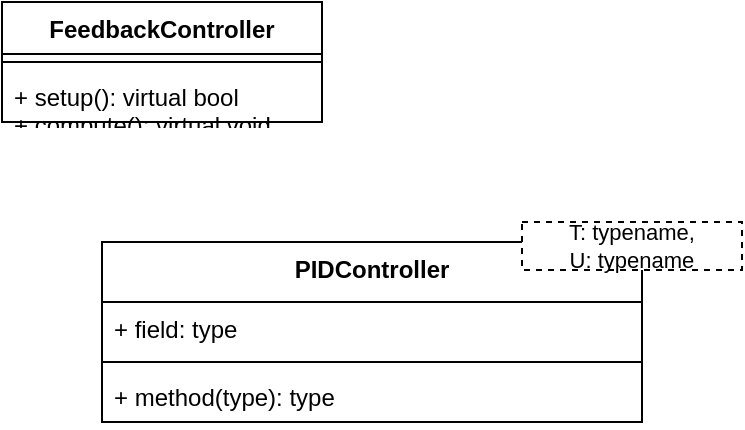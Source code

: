 <mxfile version="24.2.7" type="github">
  <diagram name="Page-1" id="KFsY79JGW7OIFpEs8pLU">
    <mxGraphModel dx="598" dy="290" grid="1" gridSize="10" guides="1" tooltips="1" connect="1" arrows="1" fold="1" page="1" pageScale="1" pageWidth="850" pageHeight="1100" math="0" shadow="0">
      <root>
        <mxCell id="0" />
        <mxCell id="1" parent="0" />
        <mxCell id="GJ6rvG1zgliPvVbf_JiR-2" value="FeedbackController" style="swimlane;fontStyle=1;align=center;verticalAlign=top;childLayout=stackLayout;horizontal=1;startSize=26;horizontalStack=0;resizeParent=1;resizeParentMax=0;resizeLast=0;collapsible=1;marginBottom=0;whiteSpace=wrap;html=1;" vertex="1" parent="1">
          <mxGeometry x="220" y="130" width="160" height="60" as="geometry" />
        </mxCell>
        <mxCell id="GJ6rvG1zgliPvVbf_JiR-4" value="" style="line;strokeWidth=1;fillColor=none;align=left;verticalAlign=middle;spacingTop=-1;spacingLeft=3;spacingRight=3;rotatable=0;labelPosition=right;points=[];portConstraint=eastwest;strokeColor=inherit;" vertex="1" parent="GJ6rvG1zgliPvVbf_JiR-2">
          <mxGeometry y="26" width="160" height="8" as="geometry" />
        </mxCell>
        <mxCell id="GJ6rvG1zgliPvVbf_JiR-5" value="&lt;div&gt;+ setup(): virtual bool&lt;/div&gt;&lt;div&gt;+ compute(): virtual void&lt;br&gt;&lt;/div&gt;" style="text;strokeColor=none;fillColor=none;align=left;verticalAlign=top;spacingLeft=4;spacingRight=4;overflow=hidden;rotatable=0;points=[[0,0.5],[1,0.5]];portConstraint=eastwest;whiteSpace=wrap;html=1;" vertex="1" parent="GJ6rvG1zgliPvVbf_JiR-2">
          <mxGeometry y="34" width="160" height="26" as="geometry" />
        </mxCell>
        <mxCell id="GJ6rvG1zgliPvVbf_JiR-6" value="PIDController" style="swimlane;fontStyle=1;align=center;verticalAlign=top;childLayout=stackLayout;horizontal=1;startSize=30;horizontalStack=0;resizeParent=1;resizeParentMax=0;resizeLast=0;collapsible=1;marginBottom=0;whiteSpace=wrap;html=1;" vertex="1" parent="1">
          <mxGeometry x="270" y="250" width="270" height="90" as="geometry" />
        </mxCell>
        <mxCell id="GJ6rvG1zgliPvVbf_JiR-7" value="+ field: type" style="text;strokeColor=none;fillColor=none;align=left;verticalAlign=top;spacingLeft=4;spacingRight=4;overflow=hidden;rotatable=0;points=[[0,0.5],[1,0.5]];portConstraint=eastwest;whiteSpace=wrap;html=1;" vertex="1" parent="GJ6rvG1zgliPvVbf_JiR-6">
          <mxGeometry y="30" width="270" height="26" as="geometry" />
        </mxCell>
        <mxCell id="GJ6rvG1zgliPvVbf_JiR-8" value="" style="line;strokeWidth=1;fillColor=none;align=left;verticalAlign=middle;spacingTop=-1;spacingLeft=3;spacingRight=3;rotatable=0;labelPosition=right;points=[];portConstraint=eastwest;strokeColor=inherit;" vertex="1" parent="GJ6rvG1zgliPvVbf_JiR-6">
          <mxGeometry y="56" width="270" height="8" as="geometry" />
        </mxCell>
        <mxCell id="GJ6rvG1zgliPvVbf_JiR-9" value="+ method(type): type" style="text;strokeColor=none;fillColor=none;align=left;verticalAlign=top;spacingLeft=4;spacingRight=4;overflow=hidden;rotatable=0;points=[[0,0.5],[1,0.5]];portConstraint=eastwest;whiteSpace=wrap;html=1;" vertex="1" parent="GJ6rvG1zgliPvVbf_JiR-6">
          <mxGeometry y="64" width="270" height="26" as="geometry" />
        </mxCell>
        <mxCell id="GJ6rvG1zgliPvVbf_JiR-17" value="&lt;div style=&quot;font-size: 11px;&quot;&gt;&lt;font style=&quot;font-size: 11px;&quot;&gt;T: typename,&lt;/font&gt;&lt;/div&gt;&lt;div style=&quot;font-size: 11px;&quot;&gt;&lt;font style=&quot;font-size: 11px;&quot;&gt;U: typename&lt;b&gt;&lt;br&gt;&lt;/b&gt;&lt;/font&gt;&lt;/div&gt;" style="rounded=0;whiteSpace=wrap;html=1;dashed=1;" vertex="1" parent="1">
          <mxGeometry x="480" y="240" width="110" height="24" as="geometry" />
        </mxCell>
      </root>
    </mxGraphModel>
  </diagram>
</mxfile>

